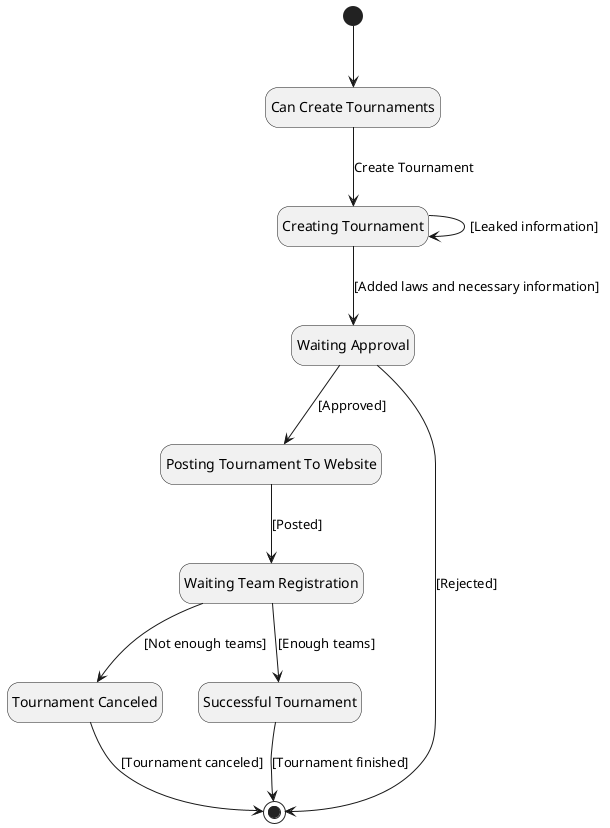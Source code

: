 @startuml Tournament Registration

hide empty description

state "Can Create Tournaments" as Init
state "Creating Tournament" as Creating
state "Waiting Approval" as Waiting
state "Posting Tournament To Website" as Posting
state "Waiting Team Registration" as WaitingTeams
state "Tournament Canceled" as Cancelled
state "Successful Tournament" as Successful

[*] --> Init

Init --> Creating : Create Tournament
Creating --> Waiting : [Added laws and necessary information]
Creating --> Creating : [Leaked information]

Waiting --> [*] : [Rejected]

Waiting --> Posting : [Approved]

Posting --> WaitingTeams : [Posted]

WaitingTeams --> Cancelled : [Not enough teams]

Cancelled --> [*] : [Tournament canceled]

WaitingTeams --> Successful : [Enough teams]

Successful --> [*] : [Tournament finished]

@enduml
